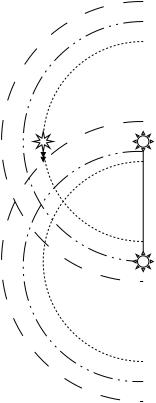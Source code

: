 <?xml version="1.0" encoding="UTF-8"?>
<dia:diagram xmlns:dia="http://www.lysator.liu.se/~alla/dia/">
  <dia:layer name="Background" visible="true">
    <dia:object type="Standard - Arc" version="0" id="O0">
      <dia:attribute name="obj_pos">
        <dia:point val="5,-5"/>
      </dia:attribute>
      <dia:attribute name="obj_bb">
        <dia:rectangle val="-0.025,-5.025;5.025,5.025"/>
      </dia:attribute>
      <dia:attribute name="conn_endpoints">
        <dia:point val="5,-5"/>
        <dia:point val="5,5"/>
      </dia:attribute>
      <dia:attribute name="curve_distance">
        <dia:real val="5"/>
      </dia:attribute>
      <dia:attribute name="line_width">
        <dia:real val="0.05"/>
      </dia:attribute>
      <dia:attribute name="line_style">
        <dia:enum val="4"/>
      </dia:attribute>
    </dia:object>
    <dia:object type="Standard - Arc" version="0" id="O1">
      <dia:attribute name="obj_pos">
        <dia:point val="5,-6"/>
      </dia:attribute>
      <dia:attribute name="obj_bb">
        <dia:rectangle val="-1.025,-6.025;5.025,6.025"/>
      </dia:attribute>
      <dia:attribute name="conn_endpoints">
        <dia:point val="5,-6"/>
        <dia:point val="5,6"/>
      </dia:attribute>
      <dia:attribute name="curve_distance">
        <dia:real val="6"/>
      </dia:attribute>
      <dia:attribute name="line_width">
        <dia:real val="0.05"/>
      </dia:attribute>
      <dia:attribute name="line_style">
        <dia:enum val="3"/>
      </dia:attribute>
    </dia:object>
    <dia:object type="Assorted - Sun" version="0" id="O2">
      <dia:attribute name="obj_pos">
        <dia:point val="4.5,-0.5"/>
      </dia:attribute>
      <dia:attribute name="obj_bb">
        <dia:rectangle val="4.444,-0.556;5.556,0.556"/>
      </dia:attribute>
      <dia:attribute name="elem_corner">
        <dia:point val="4.5,-0.5"/>
      </dia:attribute>
      <dia:attribute name="elem_width">
        <dia:real val="1"/>
      </dia:attribute>
      <dia:attribute name="elem_height">
        <dia:real val="1"/>
      </dia:attribute>
      <dia:attribute name="line_width">
        <dia:real val="0.05"/>
      </dia:attribute>
      <dia:attribute name="line_colour">
        <dia:color val="#000000"/>
      </dia:attribute>
      <dia:attribute name="fill_colour">
        <dia:color val="#ffffff"/>
      </dia:attribute>
      <dia:attribute name="show_background">
        <dia:boolean val="true"/>
      </dia:attribute>
      <dia:attribute name="line_style">
        <dia:enum val="0"/>
        <dia:real val="1"/>
      </dia:attribute>
      <dia:attribute name="flip_horizontal">
        <dia:boolean val="false"/>
      </dia:attribute>
      <dia:attribute name="flip_vertical">
        <dia:boolean val="false"/>
      </dia:attribute>
    </dia:object>
    <dia:object type="Standard - Arc" version="0" id="O3">
      <dia:attribute name="obj_pos">
        <dia:point val="5,1"/>
      </dia:attribute>
      <dia:attribute name="obj_bb">
        <dia:rectangle val="-0.025,0.975;5.025,11.025"/>
      </dia:attribute>
      <dia:attribute name="conn_endpoints">
        <dia:point val="5,1"/>
        <dia:point val="5,11"/>
      </dia:attribute>
      <dia:attribute name="curve_distance">
        <dia:real val="5"/>
      </dia:attribute>
      <dia:attribute name="line_width">
        <dia:real val="0.05"/>
      </dia:attribute>
      <dia:attribute name="line_style">
        <dia:enum val="4"/>
      </dia:attribute>
    </dia:object>
    <dia:object type="Standard - Arc" version="0" id="O4">
      <dia:attribute name="obj_pos">
        <dia:point val="5,0.002"/>
      </dia:attribute>
      <dia:attribute name="obj_bb">
        <dia:rectangle val="-1.025,-0.023;5.025,12.025"/>
      </dia:attribute>
      <dia:attribute name="conn_endpoints">
        <dia:point val="5,0.002"/>
        <dia:point val="5,12"/>
      </dia:attribute>
      <dia:attribute name="curve_distance">
        <dia:real val="6"/>
      </dia:attribute>
      <dia:attribute name="line_width">
        <dia:real val="0.05"/>
      </dia:attribute>
      <dia:attribute name="line_style">
        <dia:enum val="3"/>
      </dia:attribute>
      <dia:connections>
        <dia:connection handle="0" to="O2" connection="88"/>
      </dia:connections>
    </dia:object>
    <dia:object type="Assorted - Sun" version="0" id="O5">
      <dia:attribute name="obj_pos">
        <dia:point val="4.5,5.5"/>
      </dia:attribute>
      <dia:attribute name="obj_bb">
        <dia:rectangle val="4.444,5.444;5.556,6.556"/>
      </dia:attribute>
      <dia:attribute name="elem_corner">
        <dia:point val="4.5,5.5"/>
      </dia:attribute>
      <dia:attribute name="elem_width">
        <dia:real val="1"/>
      </dia:attribute>
      <dia:attribute name="elem_height">
        <dia:real val="1"/>
      </dia:attribute>
      <dia:attribute name="line_width">
        <dia:real val="0.05"/>
      </dia:attribute>
      <dia:attribute name="line_colour">
        <dia:color val="#000000"/>
      </dia:attribute>
      <dia:attribute name="fill_colour">
        <dia:color val="#ffffff"/>
      </dia:attribute>
      <dia:attribute name="show_background">
        <dia:boolean val="true"/>
      </dia:attribute>
      <dia:attribute name="line_style">
        <dia:enum val="0"/>
        <dia:real val="1"/>
      </dia:attribute>
      <dia:attribute name="flip_horizontal">
        <dia:boolean val="false"/>
      </dia:attribute>
      <dia:attribute name="flip_vertical">
        <dia:boolean val="false"/>
      </dia:attribute>
    </dia:object>
    <dia:object type="Standard - Arc" version="0" id="O6">
      <dia:attribute name="obj_pos">
        <dia:point val="5,-1"/>
      </dia:attribute>
      <dia:attribute name="obj_bb">
        <dia:rectangle val="-2.111,-1.026;5.025,13.025"/>
      </dia:attribute>
      <dia:attribute name="conn_endpoints">
        <dia:point val="5,-1"/>
        <dia:point val="5,13"/>
      </dia:attribute>
      <dia:attribute name="curve_distance">
        <dia:real val="7.086"/>
      </dia:attribute>
      <dia:attribute name="line_width">
        <dia:real val="0.05"/>
      </dia:attribute>
      <dia:attribute name="line_style">
        <dia:enum val="1"/>
      </dia:attribute>
    </dia:object>
    <dia:object type="Standard - Arc" version="0" id="O7">
      <dia:attribute name="obj_pos">
        <dia:point val="5,-7"/>
      </dia:attribute>
      <dia:attribute name="obj_bb">
        <dia:rectangle val="-2.111,-7.026;5.025,7.026"/>
      </dia:attribute>
      <dia:attribute name="conn_endpoints">
        <dia:point val="5,-7"/>
        <dia:point val="5,7"/>
      </dia:attribute>
      <dia:attribute name="curve_distance">
        <dia:real val="7.086"/>
      </dia:attribute>
      <dia:attribute name="line_width">
        <dia:real val="0.05"/>
      </dia:attribute>
      <dia:attribute name="line_style">
        <dia:enum val="1"/>
      </dia:attribute>
    </dia:object>
    <dia:object type="Geometric - Sharp Eight Point Star" version="0" id="O8">
      <dia:attribute name="obj_pos">
        <dia:point val="-0.5,-0.5"/>
      </dia:attribute>
      <dia:attribute name="obj_bb">
        <dia:rectangle val="-0.627,-0.627;0.627,0.627"/>
      </dia:attribute>
      <dia:attribute name="elem_corner">
        <dia:point val="-0.5,-0.5"/>
      </dia:attribute>
      <dia:attribute name="elem_width">
        <dia:real val="1"/>
      </dia:attribute>
      <dia:attribute name="elem_height">
        <dia:real val="1"/>
      </dia:attribute>
      <dia:attribute name="line_width">
        <dia:real val="0.05"/>
      </dia:attribute>
      <dia:attribute name="line_colour">
        <dia:color val="#000000"/>
      </dia:attribute>
      <dia:attribute name="fill_colour">
        <dia:color val="#ffffff"/>
      </dia:attribute>
      <dia:attribute name="show_background">
        <dia:boolean val="true"/>
      </dia:attribute>
      <dia:attribute name="line_style">
        <dia:enum val="0"/>
        <dia:real val="1"/>
      </dia:attribute>
      <dia:attribute name="flip_horizontal">
        <dia:boolean val="false"/>
      </dia:attribute>
      <dia:attribute name="flip_vertical">
        <dia:boolean val="false"/>
      </dia:attribute>
    </dia:object>
    <dia:object type="Standard - Line" version="0" id="O9">
      <dia:attribute name="obj_pos">
        <dia:point val="0.005,0.501"/>
      </dia:attribute>
      <dia:attribute name="obj_bb">
        <dia:rectangle val="-0.21,0.486;0.21,1.017"/>
      </dia:attribute>
      <dia:attribute name="conn_endpoints">
        <dia:point val="0.005,0.501"/>
        <dia:point val="0,1"/>
      </dia:attribute>
      <dia:attribute name="numcp">
        <dia:int val="1"/>
      </dia:attribute>
      <dia:attribute name="line_width">
        <dia:real val="0.03"/>
      </dia:attribute>
      <dia:attribute name="end_arrow">
        <dia:enum val="11"/>
      </dia:attribute>
      <dia:attribute name="end_arrow_length">
        <dia:real val="0.21"/>
      </dia:attribute>
      <dia:attribute name="end_arrow_width">
        <dia:real val="0.21"/>
      </dia:attribute>
      <dia:connections>
        <dia:connection handle="0" to="O8" connection="62"/>
      </dia:connections>
    </dia:object>
    <dia:object type="Standard - Line" version="0" id="O10">
      <dia:attribute name="obj_pos">
        <dia:point val="5,0.5"/>
      </dia:attribute>
      <dia:attribute name="obj_bb">
        <dia:rectangle val="4.985,0.485;5.015,5.515"/>
      </dia:attribute>
      <dia:attribute name="conn_endpoints">
        <dia:point val="5,0.5"/>
        <dia:point val="5,5.5"/>
      </dia:attribute>
      <dia:attribute name="numcp">
        <dia:int val="1"/>
      </dia:attribute>
      <dia:attribute name="line_width">
        <dia:real val="0.03"/>
      </dia:attribute>
      <dia:connections>
        <dia:connection handle="0" to="O2" connection="88"/>
        <dia:connection handle="1" to="O5" connection="88"/>
      </dia:connections>
    </dia:object>
  </dia:layer>
</dia:diagram>
